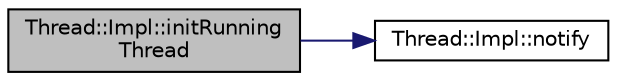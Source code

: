 digraph "Thread::Impl::initRunningThread"
{
 // INTERACTIVE_SVG=YES
 // LATEX_PDF_SIZE
  edge [fontname="Helvetica",fontsize="10",labelfontname="Helvetica",labelfontsize="10"];
  node [fontname="Helvetica",fontsize="10",shape=record];
  rankdir="LR";
  Node1 [label="Thread::Impl::initRunning\lThread",height=0.2,width=0.4,color="black", fillcolor="grey75", style="filled", fontcolor="black",tooltip="initialize a running thread."];
  Node1 -> Node2 [color="midnightblue",fontsize="10",style="solid",fontname="Helvetica"];
  Node2 [label="Thread::Impl::notify",height=0.2,width=0.4,color="black", fillcolor="white", style="filled",URL="$struct_thread_1_1_impl.html#a93f1224d2dca6c13eacf20e89c044cc4",tooltip="notify condition or notify-functor"];
}
